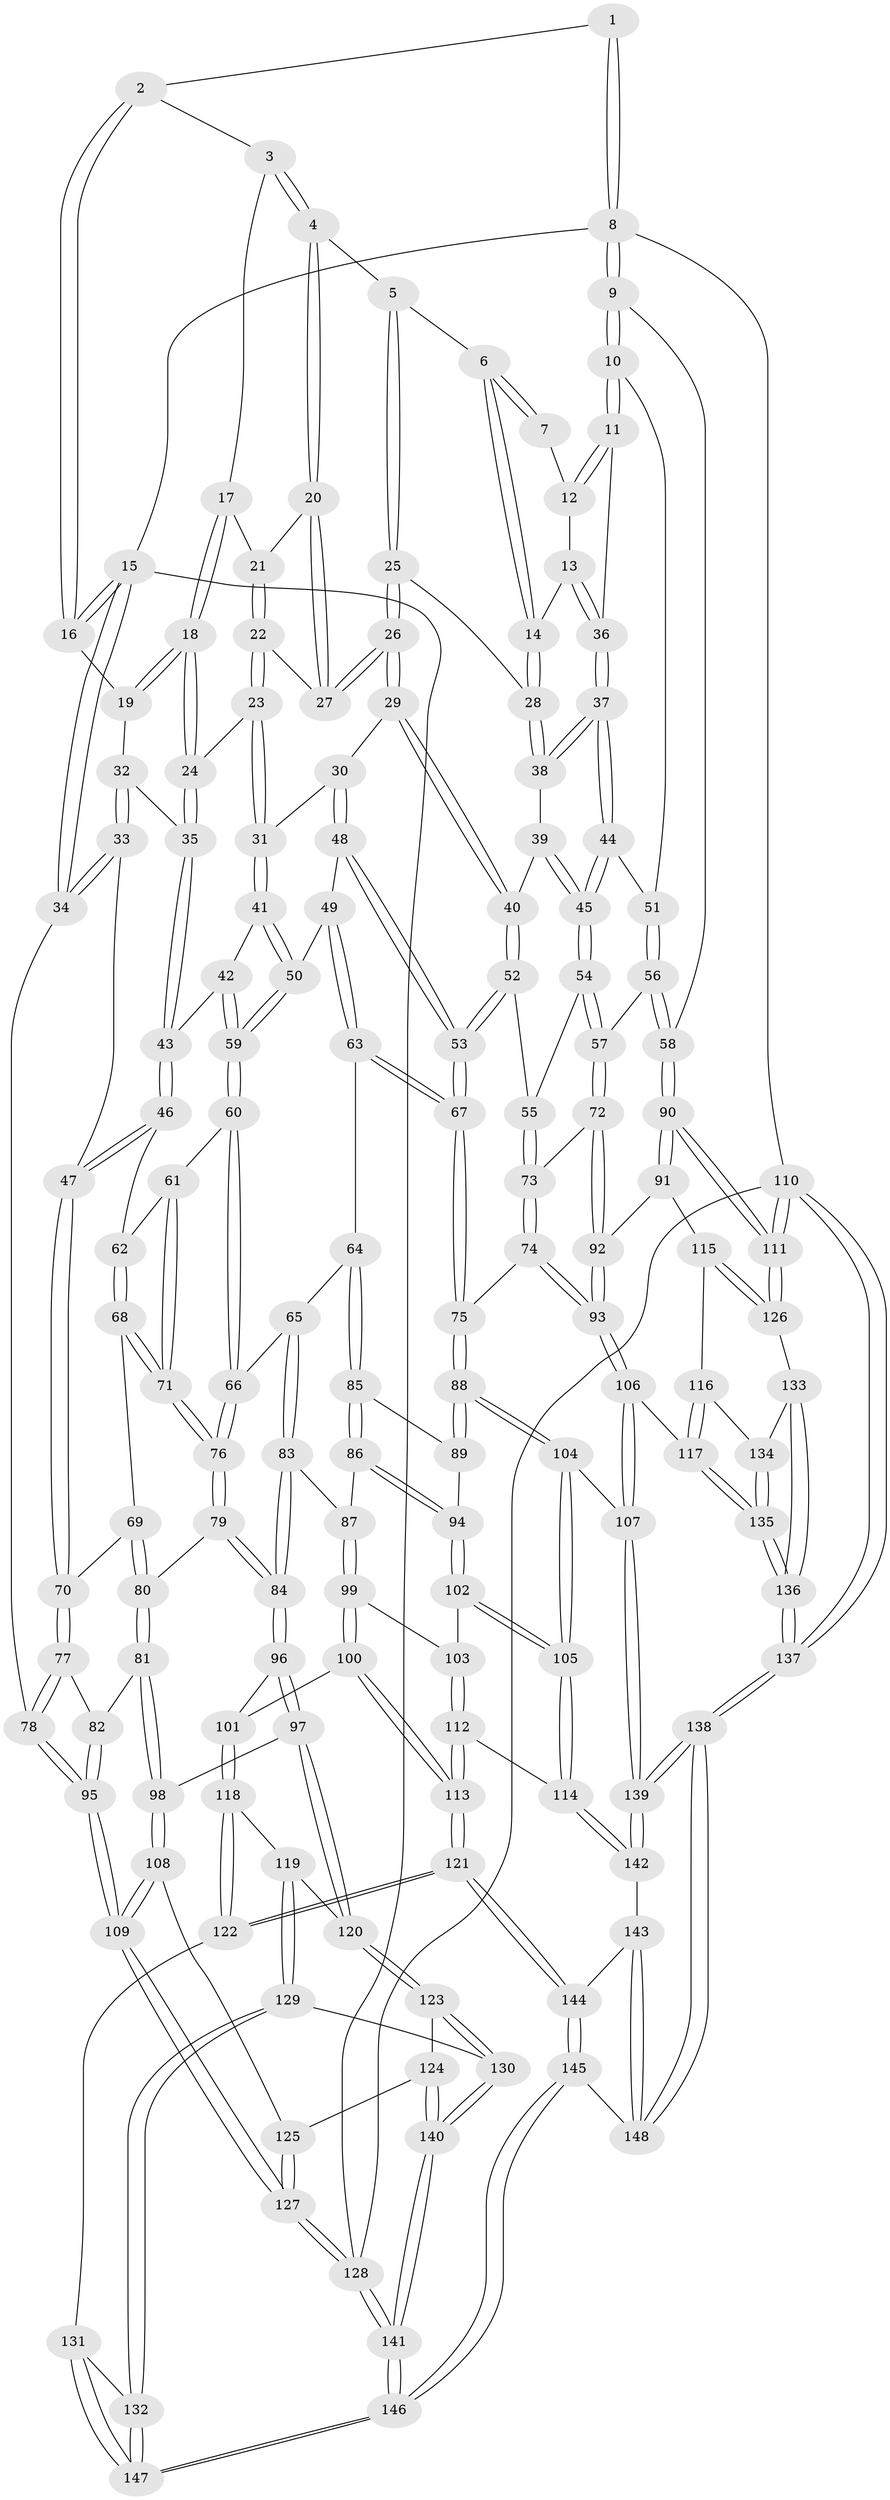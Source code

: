 // Generated by graph-tools (version 1.1) at 2025/03/03/09/25 03:03:18]
// undirected, 148 vertices, 367 edges
graph export_dot {
graph [start="1"]
  node [color=gray90,style=filled];
  1 [pos="+0.8325300239599235+0"];
  2 [pos="+0.45517010272493963+0"];
  3 [pos="+0.45922167775421313+0"];
  4 [pos="+0.5770280211002409+0.05853825677176993"];
  5 [pos="+0.7079385689632014+0.08472066212016978"];
  6 [pos="+0.7884721048091186+0"];
  7 [pos="+0.8126177200427244+0"];
  8 [pos="+1+0"];
  9 [pos="+1+0.18521378845215403"];
  10 [pos="+1+0.22234617547824878"];
  11 [pos="+1+0.2204462037572355"];
  12 [pos="+0.880127849259092+0.03150826352371642"];
  13 [pos="+0.8851657066176067+0.20540402546467068"];
  14 [pos="+0.854944084168471+0.20543601444013704"];
  15 [pos="+0+0"];
  16 [pos="+0.05398983819189762+0"];
  17 [pos="+0.44079205649126424+0"];
  18 [pos="+0.3752298530458191+0.1677179144385225"];
  19 [pos="+0.16789957161519492+0.07457018051097106"];
  20 [pos="+0.5664080405198404+0.1274110878267972"];
  21 [pos="+0.5056259683520589+0.11106747182534894"];
  22 [pos="+0.48302367037170124+0.15666591929122592"];
  23 [pos="+0.39203831783925036+0.21315593546506817"];
  24 [pos="+0.39128581688115505+0.21254099588816897"];
  25 [pos="+0.7103134686292123+0.15337513625115048"];
  26 [pos="+0.6186411854803866+0.22462978479929094"];
  27 [pos="+0.5688499244621005+0.14267131090480084"];
  28 [pos="+0.8279528893845175+0.21304290732003606"];
  29 [pos="+0.5928555423656473+0.28999695500363315"];
  30 [pos="+0.43597839084198786+0.2675931714891579"];
  31 [pos="+0.4302631344254839+0.2646654113166436"];
  32 [pos="+0.145908182460934+0.17395506203013103"];
  33 [pos="+0+0.3311973157338048"];
  34 [pos="+0+0.31773774591382187"];
  35 [pos="+0.21901614489173732+0.29237120022077084"];
  36 [pos="+0.9818418745709924+0.22447969012225902"];
  37 [pos="+0.8604655177159053+0.3823426252143821"];
  38 [pos="+0.815428346309753+0.23896856501559516"];
  39 [pos="+0.7690036403189163+0.29915622048047014"];
  40 [pos="+0.6042758257477863+0.3107816793698293"];
  41 [pos="+0.3652529776768169+0.3533962253546796"];
  42 [pos="+0.27772399390337105+0.39373728618868137"];
  43 [pos="+0.20737157892180327+0.349898033541376"];
  44 [pos="+0.8599217507867174+0.38377412784289705"];
  45 [pos="+0.8008011425384431+0.4337874863629817"];
  46 [pos="+0.13802577042316733+0.3954689645604434"];
  47 [pos="+0.01231395301666491+0.3880206725684987"];
  48 [pos="+0.4539666601255294+0.4303821406578039"];
  49 [pos="+0.4285809111747883+0.4495763695089761"];
  50 [pos="+0.39365509993147235+0.43621142514758965"];
  51 [pos="+0.9473497280911631+0.40503080467540226"];
  52 [pos="+0.6185076108755964+0.4177866313642922"];
  53 [pos="+0.5915350804220347+0.4465376009704224"];
  54 [pos="+0.7987361563912272+0.43845154326923147"];
  55 [pos="+0.6708370929174011+0.4371649508447543"];
  56 [pos="+0.9593880252435907+0.5062140337918173"];
  57 [pos="+0.8600479382440627+0.5502605438092841"];
  58 [pos="+1+0.5180797295700973"];
  59 [pos="+0.30439774658144303+0.4616569225138662"];
  60 [pos="+0.30090867855571507+0.48610204737122586"];
  61 [pos="+0.21568270956538413+0.48848940298551374"];
  62 [pos="+0.1521953364073848+0.43544464646618136"];
  63 [pos="+0.4217478162507927+0.5608989828242392"];
  64 [pos="+0.408977638029974+0.569363880503541"];
  65 [pos="+0.36754061329646437+0.5572670524217073"];
  66 [pos="+0.30397523121907233+0.49722288696807493"];
  67 [pos="+0.5553547716268954+0.5603019744570268"];
  68 [pos="+0.14565161663405546+0.5216539898606634"];
  69 [pos="+0.0961669350929163+0.5417786470618241"];
  70 [pos="+0.057019287065112216+0.5312062306866772"];
  71 [pos="+0.19958862649375952+0.5824697747164954"];
  72 [pos="+0.8596566893740647+0.5516324412282213"];
  73 [pos="+0.7094675088829497+0.5837889078005489"];
  74 [pos="+0.6452563060397237+0.6530096775343691"];
  75 [pos="+0.5891886379782169+0.6268100657880049"];
  76 [pos="+0.20795875099368688+0.6017038124960185"];
  77 [pos="+0.034228304377932575+0.5741960355767147"];
  78 [pos="+0+0.5879004310317716"];
  79 [pos="+0.20693359883037624+0.6307249656181959"];
  80 [pos="+0.13543967481709054+0.6529475910286552"];
  81 [pos="+0.10640318541454827+0.6714724977107571"];
  82 [pos="+0.07004509026705093+0.6506059232064708"];
  83 [pos="+0.24031619942793445+0.6483732469204463"];
  84 [pos="+0.2336075666629037+0.6486634034167306"];
  85 [pos="+0.4069481104923633+0.6032746735434095"];
  86 [pos="+0.3530078150150837+0.6786842854836705"];
  87 [pos="+0.3410595902318409+0.6852834785826319"];
  88 [pos="+0.5124549349530646+0.6980034850889185"];
  89 [pos="+0.4549156494021775+0.676193578880338"];
  90 [pos="+1+0.7533771852172753"];
  91 [pos="+0.888050749757636+0.6633115364141764"];
  92 [pos="+0.8724796915514568+0.6442890042468646"];
  93 [pos="+0.6882714208114964+0.7258325151370832"];
  94 [pos="+0.41540650926559153+0.7139992016855484"];
  95 [pos="+0+0.6883820277312571"];
  96 [pos="+0.23818085321647428+0.7210208659573865"];
  97 [pos="+0.198698017022497+0.783121639798247"];
  98 [pos="+0.09545563635960519+0.7287806254723218"];
  99 [pos="+0.34064371522275755+0.719514347151219"];
  100 [pos="+0.324479908088166+0.7417982210019154"];
  101 [pos="+0.29205940743174175+0.7635289694326182"];
  102 [pos="+0.4157358865061013+0.7234559679590359"];
  103 [pos="+0.37193348413179184+0.7471692405114204"];
  104 [pos="+0.49730388872174225+0.8365009046426976"];
  105 [pos="+0.482500542937448+0.8449732595012265"];
  106 [pos="+0.6861549826776551+0.7943218067178387"];
  107 [pos="+0.613060775483168+0.8373473873671273"];
  108 [pos="+0.05121121154987795+0.7866752330061298"];
  109 [pos="+0+0.8405322179024575"];
  110 [pos="+1+1"];
  111 [pos="+1+0.8618372060923069"];
  112 [pos="+0.40680724774231897+0.8637966723516487"];
  113 [pos="+0.40015117577245124+0.866969311519441"];
  114 [pos="+0.4807731978390941+0.8465412031850457"];
  115 [pos="+0.8684064024807665+0.7704830861830462"];
  116 [pos="+0.8106183350319158+0.8221368337128117"];
  117 [pos="+0.7393459061036715+0.8305456571039699"];
  118 [pos="+0.29381504730780295+0.8316215795391108"];
  119 [pos="+0.275165005607867+0.8340753314393333"];
  120 [pos="+0.20707653229025683+0.8259741726285659"];
  121 [pos="+0.3918623780913291+0.8720096035840519"];
  122 [pos="+0.37819602395504176+0.8749648084183257"];
  123 [pos="+0.17168381061682708+0.8652075981994652"];
  124 [pos="+0.12307692036792459+0.8717854464482218"];
  125 [pos="+0.11888101024767703+0.8699734942400462"];
  126 [pos="+1+0.8736803405663308"];
  127 [pos="+0+1"];
  128 [pos="+0+1"];
  129 [pos="+0.2357910615923985+0.943798502902309"];
  130 [pos="+0.2223944661983996+0.9399862877974461"];
  131 [pos="+0.37724081322409636+0.876091049825999"];
  132 [pos="+0.2604007077422357+0.9583179190737842"];
  133 [pos="+0.9204182809427582+0.9108900917825408"];
  134 [pos="+0.8710672254389465+0.885174860989261"];
  135 [pos="+0.7607784484535483+0.9662285405631978"];
  136 [pos="+0.7548457679383749+1"];
  137 [pos="+0.7365396542242661+1"];
  138 [pos="+0.7286146206842167+1"];
  139 [pos="+0.641000095929156+1"];
  140 [pos="+0.1258564840336951+1"];
  141 [pos="+0+1"];
  142 [pos="+0.49656563363132583+0.9047719919508391"];
  143 [pos="+0.49648126257600034+0.9061378419558507"];
  144 [pos="+0.4413929192076348+1"];
  145 [pos="+0.44174302313751856+1"];
  146 [pos="+0.3125087301814748+1"];
  147 [pos="+0.3036031958051491+1"];
  148 [pos="+0.6121900496364774+1"];
  1 -- 2;
  1 -- 8;
  1 -- 8;
  2 -- 3;
  2 -- 16;
  2 -- 16;
  3 -- 4;
  3 -- 4;
  3 -- 17;
  4 -- 5;
  4 -- 20;
  4 -- 20;
  5 -- 6;
  5 -- 25;
  5 -- 25;
  6 -- 7;
  6 -- 7;
  6 -- 14;
  6 -- 14;
  7 -- 12;
  8 -- 9;
  8 -- 9;
  8 -- 15;
  8 -- 110;
  9 -- 10;
  9 -- 10;
  9 -- 58;
  10 -- 11;
  10 -- 11;
  10 -- 51;
  11 -- 12;
  11 -- 12;
  11 -- 36;
  12 -- 13;
  13 -- 14;
  13 -- 36;
  13 -- 36;
  14 -- 28;
  14 -- 28;
  15 -- 16;
  15 -- 16;
  15 -- 34;
  15 -- 34;
  15 -- 128;
  16 -- 19;
  17 -- 18;
  17 -- 18;
  17 -- 21;
  18 -- 19;
  18 -- 19;
  18 -- 24;
  18 -- 24;
  19 -- 32;
  20 -- 21;
  20 -- 27;
  20 -- 27;
  21 -- 22;
  21 -- 22;
  22 -- 23;
  22 -- 23;
  22 -- 27;
  23 -- 24;
  23 -- 31;
  23 -- 31;
  24 -- 35;
  24 -- 35;
  25 -- 26;
  25 -- 26;
  25 -- 28;
  26 -- 27;
  26 -- 27;
  26 -- 29;
  26 -- 29;
  28 -- 38;
  28 -- 38;
  29 -- 30;
  29 -- 40;
  29 -- 40;
  30 -- 31;
  30 -- 48;
  30 -- 48;
  31 -- 41;
  31 -- 41;
  32 -- 33;
  32 -- 33;
  32 -- 35;
  33 -- 34;
  33 -- 34;
  33 -- 47;
  34 -- 78;
  35 -- 43;
  35 -- 43;
  36 -- 37;
  36 -- 37;
  37 -- 38;
  37 -- 38;
  37 -- 44;
  37 -- 44;
  38 -- 39;
  39 -- 40;
  39 -- 45;
  39 -- 45;
  40 -- 52;
  40 -- 52;
  41 -- 42;
  41 -- 50;
  41 -- 50;
  42 -- 43;
  42 -- 59;
  42 -- 59;
  43 -- 46;
  43 -- 46;
  44 -- 45;
  44 -- 45;
  44 -- 51;
  45 -- 54;
  45 -- 54;
  46 -- 47;
  46 -- 47;
  46 -- 62;
  47 -- 70;
  47 -- 70;
  48 -- 49;
  48 -- 53;
  48 -- 53;
  49 -- 50;
  49 -- 63;
  49 -- 63;
  50 -- 59;
  50 -- 59;
  51 -- 56;
  51 -- 56;
  52 -- 53;
  52 -- 53;
  52 -- 55;
  53 -- 67;
  53 -- 67;
  54 -- 55;
  54 -- 57;
  54 -- 57;
  55 -- 73;
  55 -- 73;
  56 -- 57;
  56 -- 58;
  56 -- 58;
  57 -- 72;
  57 -- 72;
  58 -- 90;
  58 -- 90;
  59 -- 60;
  59 -- 60;
  60 -- 61;
  60 -- 66;
  60 -- 66;
  61 -- 62;
  61 -- 71;
  61 -- 71;
  62 -- 68;
  62 -- 68;
  63 -- 64;
  63 -- 67;
  63 -- 67;
  64 -- 65;
  64 -- 85;
  64 -- 85;
  65 -- 66;
  65 -- 83;
  65 -- 83;
  66 -- 76;
  66 -- 76;
  67 -- 75;
  67 -- 75;
  68 -- 69;
  68 -- 71;
  68 -- 71;
  69 -- 70;
  69 -- 80;
  69 -- 80;
  70 -- 77;
  70 -- 77;
  71 -- 76;
  71 -- 76;
  72 -- 73;
  72 -- 92;
  72 -- 92;
  73 -- 74;
  73 -- 74;
  74 -- 75;
  74 -- 93;
  74 -- 93;
  75 -- 88;
  75 -- 88;
  76 -- 79;
  76 -- 79;
  77 -- 78;
  77 -- 78;
  77 -- 82;
  78 -- 95;
  78 -- 95;
  79 -- 80;
  79 -- 84;
  79 -- 84;
  80 -- 81;
  80 -- 81;
  81 -- 82;
  81 -- 98;
  81 -- 98;
  82 -- 95;
  82 -- 95;
  83 -- 84;
  83 -- 84;
  83 -- 87;
  84 -- 96;
  84 -- 96;
  85 -- 86;
  85 -- 86;
  85 -- 89;
  86 -- 87;
  86 -- 94;
  86 -- 94;
  87 -- 99;
  87 -- 99;
  88 -- 89;
  88 -- 89;
  88 -- 104;
  88 -- 104;
  89 -- 94;
  90 -- 91;
  90 -- 91;
  90 -- 111;
  90 -- 111;
  91 -- 92;
  91 -- 115;
  92 -- 93;
  92 -- 93;
  93 -- 106;
  93 -- 106;
  94 -- 102;
  94 -- 102;
  95 -- 109;
  95 -- 109;
  96 -- 97;
  96 -- 97;
  96 -- 101;
  97 -- 98;
  97 -- 120;
  97 -- 120;
  98 -- 108;
  98 -- 108;
  99 -- 100;
  99 -- 100;
  99 -- 103;
  100 -- 101;
  100 -- 113;
  100 -- 113;
  101 -- 118;
  101 -- 118;
  102 -- 103;
  102 -- 105;
  102 -- 105;
  103 -- 112;
  103 -- 112;
  104 -- 105;
  104 -- 105;
  104 -- 107;
  105 -- 114;
  105 -- 114;
  106 -- 107;
  106 -- 107;
  106 -- 117;
  107 -- 139;
  107 -- 139;
  108 -- 109;
  108 -- 109;
  108 -- 125;
  109 -- 127;
  109 -- 127;
  110 -- 111;
  110 -- 111;
  110 -- 137;
  110 -- 137;
  110 -- 128;
  111 -- 126;
  111 -- 126;
  112 -- 113;
  112 -- 113;
  112 -- 114;
  113 -- 121;
  113 -- 121;
  114 -- 142;
  114 -- 142;
  115 -- 116;
  115 -- 126;
  115 -- 126;
  116 -- 117;
  116 -- 117;
  116 -- 134;
  117 -- 135;
  117 -- 135;
  118 -- 119;
  118 -- 122;
  118 -- 122;
  119 -- 120;
  119 -- 129;
  119 -- 129;
  120 -- 123;
  120 -- 123;
  121 -- 122;
  121 -- 122;
  121 -- 144;
  121 -- 144;
  122 -- 131;
  123 -- 124;
  123 -- 130;
  123 -- 130;
  124 -- 125;
  124 -- 140;
  124 -- 140;
  125 -- 127;
  125 -- 127;
  126 -- 133;
  127 -- 128;
  127 -- 128;
  128 -- 141;
  128 -- 141;
  129 -- 130;
  129 -- 132;
  129 -- 132;
  130 -- 140;
  130 -- 140;
  131 -- 132;
  131 -- 147;
  131 -- 147;
  132 -- 147;
  132 -- 147;
  133 -- 134;
  133 -- 136;
  133 -- 136;
  134 -- 135;
  134 -- 135;
  135 -- 136;
  135 -- 136;
  136 -- 137;
  136 -- 137;
  137 -- 138;
  137 -- 138;
  138 -- 139;
  138 -- 139;
  138 -- 148;
  138 -- 148;
  139 -- 142;
  139 -- 142;
  140 -- 141;
  140 -- 141;
  141 -- 146;
  141 -- 146;
  142 -- 143;
  143 -- 144;
  143 -- 148;
  143 -- 148;
  144 -- 145;
  144 -- 145;
  145 -- 146;
  145 -- 146;
  145 -- 148;
  146 -- 147;
  146 -- 147;
}
